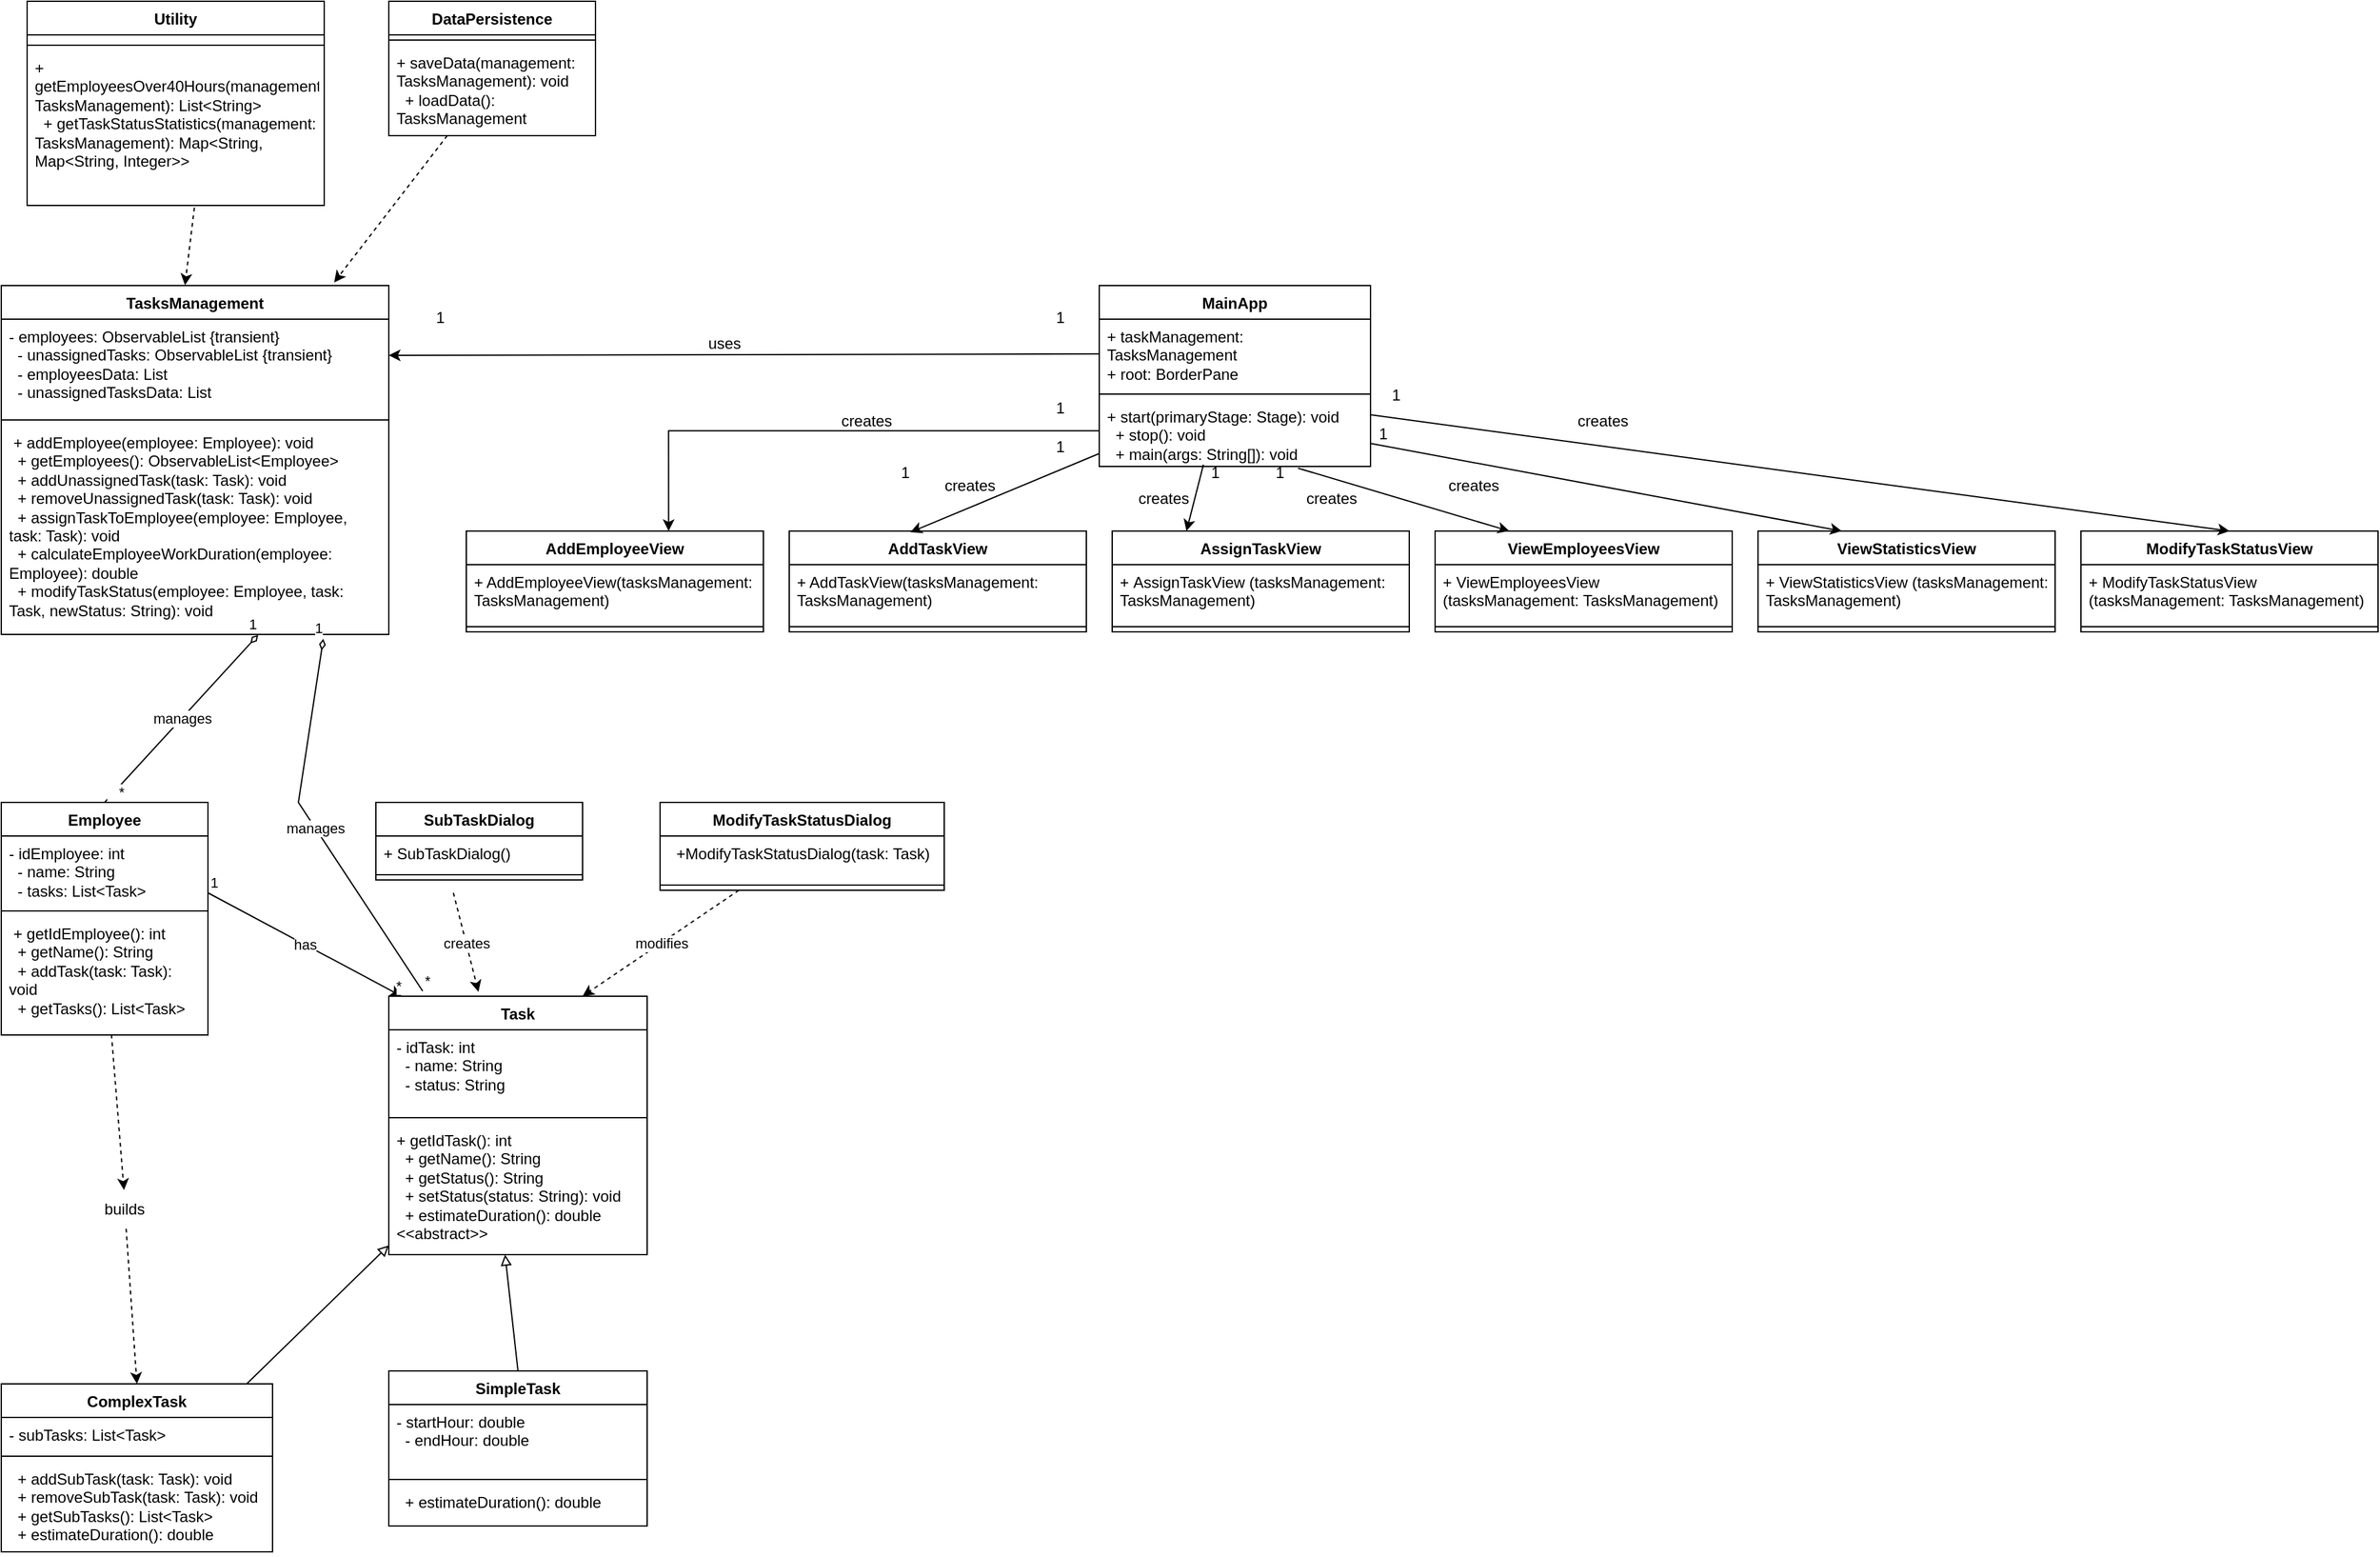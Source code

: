<mxfile version="26.1.1">
  <diagram name="Page-1" id="utcMl-w8gK_bHILp6fAt">
    <mxGraphModel dx="2359" dy="1915" grid="1" gridSize="10" guides="1" tooltips="1" connect="1" arrows="1" fold="1" page="1" pageScale="1" pageWidth="850" pageHeight="1100" math="0" shadow="0">
      <root>
        <mxCell id="0" />
        <mxCell id="1" parent="0" />
        <mxCell id="7rwOD0vgzpQyucM3z7IF-4" value="MainApp" style="swimlane;fontStyle=1;align=center;verticalAlign=top;childLayout=stackLayout;horizontal=1;startSize=26;horizontalStack=0;resizeParent=1;resizeParentMax=0;resizeLast=0;collapsible=1;marginBottom=0;whiteSpace=wrap;html=1;" vertex="1" parent="1">
          <mxGeometry x="510" y="20" width="210" height="140" as="geometry" />
        </mxCell>
        <mxCell id="7rwOD0vgzpQyucM3z7IF-5" value="&lt;div&gt;+ taskManagement: TasksManagement&lt;/div&gt;&lt;div&gt;+ root: BorderPane&lt;/div&gt;" style="text;strokeColor=none;fillColor=none;align=left;verticalAlign=top;spacingLeft=4;spacingRight=4;overflow=hidden;rotatable=0;points=[[0,0.5],[1,0.5]];portConstraint=eastwest;whiteSpace=wrap;html=1;" vertex="1" parent="7rwOD0vgzpQyucM3z7IF-4">
          <mxGeometry y="26" width="210" height="54" as="geometry" />
        </mxCell>
        <mxCell id="7rwOD0vgzpQyucM3z7IF-6" value="" style="line;strokeWidth=1;fillColor=none;align=left;verticalAlign=middle;spacingTop=-1;spacingLeft=3;spacingRight=3;rotatable=0;labelPosition=right;points=[];portConstraint=eastwest;strokeColor=inherit;" vertex="1" parent="7rwOD0vgzpQyucM3z7IF-4">
          <mxGeometry y="80" width="210" height="8" as="geometry" />
        </mxCell>
        <mxCell id="7rwOD0vgzpQyucM3z7IF-7" value="+ start(primaryStage: Stage): void&lt;br&gt;&amp;nbsp; + stop(): void&lt;br&gt;&amp;nbsp; + main(args: String[]): void" style="text;strokeColor=none;fillColor=none;align=left;verticalAlign=top;spacingLeft=4;spacingRight=4;overflow=hidden;rotatable=0;points=[[0,0.5],[1,0.5]];portConstraint=eastwest;whiteSpace=wrap;html=1;" vertex="1" parent="7rwOD0vgzpQyucM3z7IF-4">
          <mxGeometry y="88" width="210" height="52" as="geometry" />
        </mxCell>
        <mxCell id="7rwOD0vgzpQyucM3z7IF-8" value="AddEmployeeView " style="swimlane;fontStyle=1;align=center;verticalAlign=top;childLayout=stackLayout;horizontal=1;startSize=26;horizontalStack=0;resizeParent=1;resizeParentMax=0;resizeLast=0;collapsible=1;marginBottom=0;whiteSpace=wrap;html=1;" vertex="1" parent="1">
          <mxGeometry x="20" y="210" width="230" height="78" as="geometry" />
        </mxCell>
        <mxCell id="7rwOD0vgzpQyucM3z7IF-9" value="+ AddEmployeeView(tasksManagement: TasksManagement)" style="text;strokeColor=none;fillColor=none;align=left;verticalAlign=top;spacingLeft=4;spacingRight=4;overflow=hidden;rotatable=0;points=[[0,0.5],[1,0.5]];portConstraint=eastwest;whiteSpace=wrap;html=1;" vertex="1" parent="7rwOD0vgzpQyucM3z7IF-8">
          <mxGeometry y="26" width="230" height="44" as="geometry" />
        </mxCell>
        <mxCell id="7rwOD0vgzpQyucM3z7IF-10" value="" style="line;strokeWidth=1;fillColor=none;align=left;verticalAlign=middle;spacingTop=-1;spacingLeft=3;spacingRight=3;rotatable=0;labelPosition=right;points=[];portConstraint=eastwest;strokeColor=inherit;" vertex="1" parent="7rwOD0vgzpQyucM3z7IF-8">
          <mxGeometry y="70" width="230" height="8" as="geometry" />
        </mxCell>
        <mxCell id="7rwOD0vgzpQyucM3z7IF-14" value="AddTaskView " style="swimlane;fontStyle=1;align=center;verticalAlign=top;childLayout=stackLayout;horizontal=1;startSize=26;horizontalStack=0;resizeParent=1;resizeParentMax=0;resizeLast=0;collapsible=1;marginBottom=0;whiteSpace=wrap;html=1;" vertex="1" parent="1">
          <mxGeometry x="270" y="210" width="230" height="78" as="geometry" />
        </mxCell>
        <mxCell id="7rwOD0vgzpQyucM3z7IF-15" value="+ AddTaskView(tasksManagement: TasksManagement)" style="text;strokeColor=none;fillColor=none;align=left;verticalAlign=top;spacingLeft=4;spacingRight=4;overflow=hidden;rotatable=0;points=[[0,0.5],[1,0.5]];portConstraint=eastwest;whiteSpace=wrap;html=1;" vertex="1" parent="7rwOD0vgzpQyucM3z7IF-14">
          <mxGeometry y="26" width="230" height="44" as="geometry" />
        </mxCell>
        <mxCell id="7rwOD0vgzpQyucM3z7IF-16" value="" style="line;strokeWidth=1;fillColor=none;align=left;verticalAlign=middle;spacingTop=-1;spacingLeft=3;spacingRight=3;rotatable=0;labelPosition=right;points=[];portConstraint=eastwest;strokeColor=inherit;" vertex="1" parent="7rwOD0vgzpQyucM3z7IF-14">
          <mxGeometry y="70" width="230" height="8" as="geometry" />
        </mxCell>
        <mxCell id="7rwOD0vgzpQyucM3z7IF-17" value="AssignTaskView " style="swimlane;fontStyle=1;align=center;verticalAlign=top;childLayout=stackLayout;horizontal=1;startSize=26;horizontalStack=0;resizeParent=1;resizeParentMax=0;resizeLast=0;collapsible=1;marginBottom=0;whiteSpace=wrap;html=1;" vertex="1" parent="1">
          <mxGeometry x="520" y="210" width="230" height="78" as="geometry" />
        </mxCell>
        <mxCell id="7rwOD0vgzpQyucM3z7IF-18" value="+&amp;nbsp;AssignTaskView (tasksManagement: TasksManagement)" style="text;strokeColor=none;fillColor=none;align=left;verticalAlign=top;spacingLeft=4;spacingRight=4;overflow=hidden;rotatable=0;points=[[0,0.5],[1,0.5]];portConstraint=eastwest;whiteSpace=wrap;html=1;" vertex="1" parent="7rwOD0vgzpQyucM3z7IF-17">
          <mxGeometry y="26" width="230" height="44" as="geometry" />
        </mxCell>
        <mxCell id="7rwOD0vgzpQyucM3z7IF-19" value="" style="line;strokeWidth=1;fillColor=none;align=left;verticalAlign=middle;spacingTop=-1;spacingLeft=3;spacingRight=3;rotatable=0;labelPosition=right;points=[];portConstraint=eastwest;strokeColor=inherit;" vertex="1" parent="7rwOD0vgzpQyucM3z7IF-17">
          <mxGeometry y="70" width="230" height="8" as="geometry" />
        </mxCell>
        <mxCell id="7rwOD0vgzpQyucM3z7IF-21" value="ViewEmployeesView " style="swimlane;fontStyle=1;align=center;verticalAlign=top;childLayout=stackLayout;horizontal=1;startSize=26;horizontalStack=0;resizeParent=1;resizeParentMax=0;resizeLast=0;collapsible=1;marginBottom=0;whiteSpace=wrap;html=1;" vertex="1" parent="1">
          <mxGeometry x="770" y="210" width="230" height="78" as="geometry" />
        </mxCell>
        <mxCell id="7rwOD0vgzpQyucM3z7IF-22" value="+&amp;nbsp;ViewEmployeesView (tasksManagement: TasksManagement)" style="text;strokeColor=none;fillColor=none;align=left;verticalAlign=top;spacingLeft=4;spacingRight=4;overflow=hidden;rotatable=0;points=[[0,0.5],[1,0.5]];portConstraint=eastwest;whiteSpace=wrap;html=1;" vertex="1" parent="7rwOD0vgzpQyucM3z7IF-21">
          <mxGeometry y="26" width="230" height="44" as="geometry" />
        </mxCell>
        <mxCell id="7rwOD0vgzpQyucM3z7IF-23" value="" style="line;strokeWidth=1;fillColor=none;align=left;verticalAlign=middle;spacingTop=-1;spacingLeft=3;spacingRight=3;rotatable=0;labelPosition=right;points=[];portConstraint=eastwest;strokeColor=inherit;" vertex="1" parent="7rwOD0vgzpQyucM3z7IF-21">
          <mxGeometry y="70" width="230" height="8" as="geometry" />
        </mxCell>
        <mxCell id="7rwOD0vgzpQyucM3z7IF-24" value="ViewStatisticsView " style="swimlane;fontStyle=1;align=center;verticalAlign=top;childLayout=stackLayout;horizontal=1;startSize=26;horizontalStack=0;resizeParent=1;resizeParentMax=0;resizeLast=0;collapsible=1;marginBottom=0;whiteSpace=wrap;html=1;" vertex="1" parent="1">
          <mxGeometry x="1020" y="210" width="230" height="78" as="geometry" />
        </mxCell>
        <mxCell id="7rwOD0vgzpQyucM3z7IF-25" value="+&amp;nbsp;ViewStatisticsView (tasksManagement: TasksManagement)" style="text;strokeColor=none;fillColor=none;align=left;verticalAlign=top;spacingLeft=4;spacingRight=4;overflow=hidden;rotatable=0;points=[[0,0.5],[1,0.5]];portConstraint=eastwest;whiteSpace=wrap;html=1;" vertex="1" parent="7rwOD0vgzpQyucM3z7IF-24">
          <mxGeometry y="26" width="230" height="44" as="geometry" />
        </mxCell>
        <mxCell id="7rwOD0vgzpQyucM3z7IF-26" value="" style="line;strokeWidth=1;fillColor=none;align=left;verticalAlign=middle;spacingTop=-1;spacingLeft=3;spacingRight=3;rotatable=0;labelPosition=right;points=[];portConstraint=eastwest;strokeColor=inherit;" vertex="1" parent="7rwOD0vgzpQyucM3z7IF-24">
          <mxGeometry y="70" width="230" height="8" as="geometry" />
        </mxCell>
        <mxCell id="7rwOD0vgzpQyucM3z7IF-27" value="ModifyTaskStatusView " style="swimlane;fontStyle=1;align=center;verticalAlign=top;childLayout=stackLayout;horizontal=1;startSize=26;horizontalStack=0;resizeParent=1;resizeParentMax=0;resizeLast=0;collapsible=1;marginBottom=0;whiteSpace=wrap;html=1;" vertex="1" parent="1">
          <mxGeometry x="1270" y="210" width="230" height="78" as="geometry" />
        </mxCell>
        <mxCell id="7rwOD0vgzpQyucM3z7IF-28" value="+&amp;nbsp;ModifyTaskStatusView (tasksManagement: TasksManagement)" style="text;strokeColor=none;fillColor=none;align=left;verticalAlign=top;spacingLeft=4;spacingRight=4;overflow=hidden;rotatable=0;points=[[0,0.5],[1,0.5]];portConstraint=eastwest;whiteSpace=wrap;html=1;" vertex="1" parent="7rwOD0vgzpQyucM3z7IF-27">
          <mxGeometry y="26" width="230" height="44" as="geometry" />
        </mxCell>
        <mxCell id="7rwOD0vgzpQyucM3z7IF-29" value="" style="line;strokeWidth=1;fillColor=none;align=left;verticalAlign=middle;spacingTop=-1;spacingLeft=3;spacingRight=3;rotatable=0;labelPosition=right;points=[];portConstraint=eastwest;strokeColor=inherit;" vertex="1" parent="7rwOD0vgzpQyucM3z7IF-27">
          <mxGeometry y="70" width="230" height="8" as="geometry" />
        </mxCell>
        <mxCell id="7rwOD0vgzpQyucM3z7IF-34" style="edgeStyle=orthogonalEdgeStyle;rounded=0;orthogonalLoop=1;jettySize=auto;html=1;exitX=0;exitY=0.5;exitDx=0;exitDy=0;entryX=0.681;entryY=0.021;entryDx=0;entryDy=0;entryPerimeter=0;" edge="1" parent="1">
          <mxGeometry relative="1" as="geometry">
            <mxPoint x="510" y="132.36" as="sourcePoint" />
            <mxPoint x="176.63" y="209.998" as="targetPoint" />
            <Array as="points">
              <mxPoint x="177" y="132" />
            </Array>
          </mxGeometry>
        </mxCell>
        <mxCell id="7rwOD0vgzpQyucM3z7IF-35" value="" style="endArrow=classic;html=1;rounded=0;entryX=0.408;entryY=0.011;entryDx=0;entryDy=0;entryPerimeter=0;exitX=0;exitY=0.808;exitDx=0;exitDy=0;exitPerimeter=0;" edge="1" parent="1" source="7rwOD0vgzpQyucM3z7IF-7" target="7rwOD0vgzpQyucM3z7IF-14">
          <mxGeometry width="50" height="50" relative="1" as="geometry">
            <mxPoint x="360" y="180" as="sourcePoint" />
            <mxPoint x="410" y="130" as="targetPoint" />
          </mxGeometry>
        </mxCell>
        <mxCell id="7rwOD0vgzpQyucM3z7IF-39" value="" style="endArrow=classic;html=1;rounded=0;entryX=0.25;entryY=0;entryDx=0;entryDy=0;exitX=0.384;exitY=0.974;exitDx=0;exitDy=0;exitPerimeter=0;" edge="1" parent="1" source="7rwOD0vgzpQyucM3z7IF-7" target="7rwOD0vgzpQyucM3z7IF-17">
          <mxGeometry width="50" height="50" relative="1" as="geometry">
            <mxPoint x="520" y="160" as="sourcePoint" />
            <mxPoint x="374" y="221" as="targetPoint" />
          </mxGeometry>
        </mxCell>
        <mxCell id="7rwOD0vgzpQyucM3z7IF-40" value="" style="endArrow=classic;html=1;rounded=0;entryX=0.25;entryY=0;entryDx=0;entryDy=0;exitX=0.733;exitY=1.026;exitDx=0;exitDy=0;exitPerimeter=0;" edge="1" parent="1" source="7rwOD0vgzpQyucM3z7IF-7" target="7rwOD0vgzpQyucM3z7IF-21">
          <mxGeometry width="50" height="50" relative="1" as="geometry">
            <mxPoint x="530" y="170" as="sourcePoint" />
            <mxPoint x="384" y="231" as="targetPoint" />
          </mxGeometry>
        </mxCell>
        <mxCell id="7rwOD0vgzpQyucM3z7IF-41" value="" style="endArrow=classic;html=1;rounded=0;entryX=0.282;entryY=0;entryDx=0;entryDy=0;entryPerimeter=0;exitX=1.002;exitY=0.658;exitDx=0;exitDy=0;exitPerimeter=0;" edge="1" parent="1" source="7rwOD0vgzpQyucM3z7IF-7" target="7rwOD0vgzpQyucM3z7IF-24">
          <mxGeometry width="50" height="50" relative="1" as="geometry">
            <mxPoint x="540" y="180" as="sourcePoint" />
            <mxPoint x="394" y="241" as="targetPoint" />
          </mxGeometry>
        </mxCell>
        <mxCell id="7rwOD0vgzpQyucM3z7IF-42" value="" style="endArrow=classic;html=1;rounded=0;entryX=0.5;entryY=0;entryDx=0;entryDy=0;exitX=1.002;exitY=0.658;exitDx=0;exitDy=0;exitPerimeter=0;" edge="1" parent="1" target="7rwOD0vgzpQyucM3z7IF-27">
          <mxGeometry width="50" height="50" relative="1" as="geometry">
            <mxPoint x="720" y="120" as="sourcePoint" />
            <mxPoint x="1085" y="188" as="targetPoint" />
          </mxGeometry>
        </mxCell>
        <mxCell id="7rwOD0vgzpQyucM3z7IF-43" value="creates" style="text;html=1;align=center;verticalAlign=middle;whiteSpace=wrap;rounded=0;" vertex="1" parent="1">
          <mxGeometry x="300" y="110" width="60" height="30" as="geometry" />
        </mxCell>
        <mxCell id="7rwOD0vgzpQyucM3z7IF-44" value="creates" style="text;html=1;align=center;verticalAlign=middle;whiteSpace=wrap;rounded=0;" vertex="1" parent="1">
          <mxGeometry x="380" y="160" width="60" height="30" as="geometry" />
        </mxCell>
        <mxCell id="7rwOD0vgzpQyucM3z7IF-45" value="creates" style="text;html=1;align=center;verticalAlign=middle;whiteSpace=wrap;rounded=0;" vertex="1" parent="1">
          <mxGeometry x="530" y="170" width="60" height="30" as="geometry" />
        </mxCell>
        <mxCell id="7rwOD0vgzpQyucM3z7IF-46" value="creates" style="text;html=1;align=center;verticalAlign=middle;whiteSpace=wrap;rounded=0;" vertex="1" parent="1">
          <mxGeometry x="660" y="170" width="60" height="30" as="geometry" />
        </mxCell>
        <mxCell id="7rwOD0vgzpQyucM3z7IF-47" value="creates" style="text;html=1;align=center;verticalAlign=middle;whiteSpace=wrap;rounded=0;" vertex="1" parent="1">
          <mxGeometry x="770" y="160" width="60" height="30" as="geometry" />
        </mxCell>
        <mxCell id="7rwOD0vgzpQyucM3z7IF-48" value="creates" style="text;html=1;align=center;verticalAlign=middle;whiteSpace=wrap;rounded=0;" vertex="1" parent="1">
          <mxGeometry x="870" y="110" width="60" height="30" as="geometry" />
        </mxCell>
        <mxCell id="7rwOD0vgzpQyucM3z7IF-51" value="1" style="text;html=1;align=center;verticalAlign=middle;whiteSpace=wrap;rounded=0;" vertex="1" parent="1">
          <mxGeometry x="450" y="100" width="60" height="30" as="geometry" />
        </mxCell>
        <mxCell id="7rwOD0vgzpQyucM3z7IF-53" value="1" style="text;html=1;align=center;verticalAlign=middle;whiteSpace=wrap;rounded=0;" vertex="1" parent="1">
          <mxGeometry x="450" y="130" width="60" height="30" as="geometry" />
        </mxCell>
        <mxCell id="7rwOD0vgzpQyucM3z7IF-54" value="1" style="text;html=1;align=center;verticalAlign=middle;whiteSpace=wrap;rounded=0;" vertex="1" parent="1">
          <mxGeometry x="570" y="150" width="60" height="30" as="geometry" />
        </mxCell>
        <mxCell id="7rwOD0vgzpQyucM3z7IF-55" value="1" style="text;html=1;align=center;verticalAlign=middle;whiteSpace=wrap;rounded=0;" vertex="1" parent="1">
          <mxGeometry x="620" y="150" width="60" height="30" as="geometry" />
        </mxCell>
        <mxCell id="7rwOD0vgzpQyucM3z7IF-56" value="1" style="text;html=1;align=center;verticalAlign=middle;whiteSpace=wrap;rounded=0;" vertex="1" parent="1">
          <mxGeometry x="700" y="120" width="60" height="30" as="geometry" />
        </mxCell>
        <mxCell id="7rwOD0vgzpQyucM3z7IF-57" value="1" style="text;html=1;align=center;verticalAlign=middle;whiteSpace=wrap;rounded=0;" vertex="1" parent="1">
          <mxGeometry x="710" y="90" width="60" height="30" as="geometry" />
        </mxCell>
        <mxCell id="7rwOD0vgzpQyucM3z7IF-59" value="TasksManagement " style="swimlane;fontStyle=1;align=center;verticalAlign=top;childLayout=stackLayout;horizontal=1;startSize=26;horizontalStack=0;resizeParent=1;resizeParentMax=0;resizeLast=0;collapsible=1;marginBottom=0;whiteSpace=wrap;html=1;" vertex="1" parent="1">
          <mxGeometry x="-340" y="20" width="300" height="270" as="geometry" />
        </mxCell>
        <mxCell id="7rwOD0vgzpQyucM3z7IF-60" value="- employees: ObservableList&lt;Employee&gt; {transient}&#xa;  - unassignedTasks: ObservableList&lt;Task&gt; {transient}&#xa;  - employeesData: List&lt;Employee&gt;&#xa;  - unassignedTasksData: List&lt;Task&gt;" style="text;strokeColor=none;fillColor=none;align=left;verticalAlign=top;spacingLeft=4;spacingRight=4;overflow=hidden;rotatable=0;points=[[0,0.5],[1,0.5]];portConstraint=eastwest;whiteSpace=wrap;html=1;" vertex="1" parent="7rwOD0vgzpQyucM3z7IF-59">
          <mxGeometry y="26" width="300" height="74" as="geometry" />
        </mxCell>
        <mxCell id="7rwOD0vgzpQyucM3z7IF-61" value="" style="line;strokeWidth=1;fillColor=none;align=left;verticalAlign=middle;spacingTop=-1;spacingLeft=3;spacingRight=3;rotatable=0;labelPosition=right;points=[];portConstraint=eastwest;strokeColor=inherit;" vertex="1" parent="7rwOD0vgzpQyucM3z7IF-59">
          <mxGeometry y="100" width="300" height="8" as="geometry" />
        </mxCell>
        <mxCell id="7rwOD0vgzpQyucM3z7IF-62" value="&amp;nbsp;+ addEmployee(employee: Employee): void&lt;br&gt;&amp;nbsp; + getEmployees(): ObservableList&amp;lt;Employee&amp;gt;&lt;br&gt;&amp;nbsp; + addUnassignedTask(task: Task): void&lt;br&gt;&amp;nbsp; + removeUnassignedTask(task: Task): void&lt;br&gt;&amp;nbsp; + assignTaskToEmployee(employee: Employee, task: Task): void&lt;br&gt;&amp;nbsp; + calculateEmployeeWorkDuration(employee: Employee): double&lt;br&gt;&amp;nbsp; + modifyTaskStatus(employee: Employee, task: Task, newStatus: String): void" style="text;strokeColor=none;fillColor=none;align=left;verticalAlign=top;spacingLeft=4;spacingRight=4;overflow=hidden;rotatable=0;points=[[0,0.5],[1,0.5]];portConstraint=eastwest;whiteSpace=wrap;html=1;" vertex="1" parent="7rwOD0vgzpQyucM3z7IF-59">
          <mxGeometry y="108" width="300" height="162" as="geometry" />
        </mxCell>
        <mxCell id="7rwOD0vgzpQyucM3z7IF-68" value="" style="endArrow=classic;html=1;rounded=0;entryX=0.996;entryY=0.243;entryDx=0;entryDy=0;entryPerimeter=0;exitX=-0.003;exitY=0.313;exitDx=0;exitDy=0;exitPerimeter=0;" edge="1" parent="1">
          <mxGeometry width="50" height="50" relative="1" as="geometry">
            <mxPoint x="510.57" y="72.902" as="sourcePoint" />
            <mxPoint x="-40.0" y="73.982" as="targetPoint" />
          </mxGeometry>
        </mxCell>
        <mxCell id="7rwOD0vgzpQyucM3z7IF-69" value="1" style="text;html=1;align=center;verticalAlign=middle;whiteSpace=wrap;rounded=0;" vertex="1" parent="1">
          <mxGeometry x="330" y="150" width="60" height="30" as="geometry" />
        </mxCell>
        <mxCell id="7rwOD0vgzpQyucM3z7IF-70" value="1" style="text;html=1;align=center;verticalAlign=middle;whiteSpace=wrap;rounded=0;" vertex="1" parent="1">
          <mxGeometry x="-30" y="30" width="60" height="30" as="geometry" />
        </mxCell>
        <mxCell id="7rwOD0vgzpQyucM3z7IF-71" value="1" style="text;html=1;align=center;verticalAlign=middle;whiteSpace=wrap;rounded=0;" vertex="1" parent="1">
          <mxGeometry x="450" y="30" width="60" height="30" as="geometry" />
        </mxCell>
        <mxCell id="7rwOD0vgzpQyucM3z7IF-72" value="uses" style="text;html=1;align=center;verticalAlign=middle;whiteSpace=wrap;rounded=0;" vertex="1" parent="1">
          <mxGeometry x="190" y="50" width="60" height="30" as="geometry" />
        </mxCell>
        <mxCell id="7rwOD0vgzpQyucM3z7IF-73" value="DataPersistence " style="swimlane;fontStyle=1;align=center;verticalAlign=top;childLayout=stackLayout;horizontal=1;startSize=26;horizontalStack=0;resizeParent=1;resizeParentMax=0;resizeLast=0;collapsible=1;marginBottom=0;whiteSpace=wrap;html=1;" vertex="1" parent="1">
          <mxGeometry x="-40" y="-200" width="160" height="104" as="geometry" />
        </mxCell>
        <mxCell id="7rwOD0vgzpQyucM3z7IF-75" value="" style="line;strokeWidth=1;fillColor=none;align=left;verticalAlign=middle;spacingTop=-1;spacingLeft=3;spacingRight=3;rotatable=0;labelPosition=right;points=[];portConstraint=eastwest;strokeColor=inherit;" vertex="1" parent="7rwOD0vgzpQyucM3z7IF-73">
          <mxGeometry y="26" width="160" height="8" as="geometry" />
        </mxCell>
        <mxCell id="7rwOD0vgzpQyucM3z7IF-76" value="+ saveData(management: TasksManagement): void&lt;br&gt;&amp;nbsp; + loadData(): TasksManagement" style="text;strokeColor=none;fillColor=none;align=left;verticalAlign=top;spacingLeft=4;spacingRight=4;overflow=hidden;rotatable=0;points=[[0,0.5],[1,0.5]];portConstraint=eastwest;whiteSpace=wrap;html=1;" vertex="1" parent="7rwOD0vgzpQyucM3z7IF-73">
          <mxGeometry y="34" width="160" height="70" as="geometry" />
        </mxCell>
        <mxCell id="7rwOD0vgzpQyucM3z7IF-80" value="" style="endArrow=classic;html=1;rounded=0;entryX=0.859;entryY=-0.009;entryDx=0;entryDy=0;entryPerimeter=0;exitX=0.283;exitY=0.999;exitDx=0;exitDy=0;exitPerimeter=0;dashed=1;" edge="1" parent="1" source="7rwOD0vgzpQyucM3z7IF-76" target="7rwOD0vgzpQyucM3z7IF-59">
          <mxGeometry width="50" height="50" relative="1" as="geometry">
            <mxPoint x="330" y="10" as="sourcePoint" />
            <mxPoint x="380" y="-40" as="targetPoint" />
          </mxGeometry>
        </mxCell>
        <mxCell id="7rwOD0vgzpQyucM3z7IF-81" value="Utility " style="swimlane;fontStyle=1;align=center;verticalAlign=top;childLayout=stackLayout;horizontal=1;startSize=26;horizontalStack=0;resizeParent=1;resizeParentMax=0;resizeLast=0;collapsible=1;marginBottom=0;whiteSpace=wrap;html=1;" vertex="1" parent="1">
          <mxGeometry x="-320" y="-200" width="230" height="158" as="geometry" />
        </mxCell>
        <mxCell id="7rwOD0vgzpQyucM3z7IF-82" value="+ field: type" style="text;strokeColor=none;fillColor=none;align=left;verticalAlign=top;spacingLeft=4;spacingRight=4;overflow=hidden;rotatable=0;points=[[0,0.5],[1,0.5]];portConstraint=eastwest;whiteSpace=wrap;html=1;" vertex="1" parent="7rwOD0vgzpQyucM3z7IF-81">
          <mxGeometry y="26" width="230" height="4" as="geometry" />
        </mxCell>
        <mxCell id="7rwOD0vgzpQyucM3z7IF-83" value="" style="line;strokeWidth=1;fillColor=none;align=left;verticalAlign=middle;spacingTop=-1;spacingLeft=3;spacingRight=3;rotatable=0;labelPosition=right;points=[];portConstraint=eastwest;strokeColor=inherit;" vertex="1" parent="7rwOD0vgzpQyucM3z7IF-81">
          <mxGeometry y="30" width="230" height="8" as="geometry" />
        </mxCell>
        <mxCell id="7rwOD0vgzpQyucM3z7IF-84" value="+ getEmployeesOver40Hours(management: TasksManagement): List&amp;lt;String&amp;gt;&lt;br&gt;&amp;nbsp; + getTaskStatusStatistics(management: TasksManagement): Map&amp;lt;String, Map&amp;lt;String, Integer&amp;gt;&amp;gt;" style="text;strokeColor=none;fillColor=none;align=left;verticalAlign=top;spacingLeft=4;spacingRight=4;overflow=hidden;rotatable=0;points=[[0,0.5],[1,0.5]];portConstraint=eastwest;whiteSpace=wrap;html=1;" vertex="1" parent="7rwOD0vgzpQyucM3z7IF-81">
          <mxGeometry y="38" width="230" height="120" as="geometry" />
        </mxCell>
        <mxCell id="7rwOD0vgzpQyucM3z7IF-85" value="" style="endArrow=classic;html=1;rounded=0;entryX=0.474;entryY=-0.001;entryDx=0;entryDy=0;entryPerimeter=0;exitX=0.563;exitY=1.014;exitDx=0;exitDy=0;exitPerimeter=0;dashed=1;" edge="1" parent="1" source="7rwOD0vgzpQyucM3z7IF-84" target="7rwOD0vgzpQyucM3z7IF-59">
          <mxGeometry width="50" height="50" relative="1" as="geometry">
            <mxPoint x="15" y="-86" as="sourcePoint" />
            <mxPoint x="-72" y="28" as="targetPoint" />
          </mxGeometry>
        </mxCell>
        <mxCell id="7rwOD0vgzpQyucM3z7IF-86" value="Employee" style="swimlane;fontStyle=1;align=center;verticalAlign=top;childLayout=stackLayout;horizontal=1;startSize=26;horizontalStack=0;resizeParent=1;resizeParentMax=0;resizeLast=0;collapsible=1;marginBottom=0;whiteSpace=wrap;html=1;" vertex="1" parent="1">
          <mxGeometry x="-340" y="420" width="160" height="180" as="geometry" />
        </mxCell>
        <mxCell id="7rwOD0vgzpQyucM3z7IF-87" value="- idEmployee: int&lt;br&gt;&amp;nbsp; - name: String&lt;br&gt;&amp;nbsp; - tasks: List&amp;lt;Task&amp;gt;" style="text;strokeColor=none;fillColor=none;align=left;verticalAlign=top;spacingLeft=4;spacingRight=4;overflow=hidden;rotatable=0;points=[[0,0.5],[1,0.5]];portConstraint=eastwest;whiteSpace=wrap;html=1;" vertex="1" parent="7rwOD0vgzpQyucM3z7IF-86">
          <mxGeometry y="26" width="160" height="54" as="geometry" />
        </mxCell>
        <mxCell id="7rwOD0vgzpQyucM3z7IF-88" value="" style="line;strokeWidth=1;fillColor=none;align=left;verticalAlign=middle;spacingTop=-1;spacingLeft=3;spacingRight=3;rotatable=0;labelPosition=right;points=[];portConstraint=eastwest;strokeColor=inherit;" vertex="1" parent="7rwOD0vgzpQyucM3z7IF-86">
          <mxGeometry y="80" width="160" height="8" as="geometry" />
        </mxCell>
        <mxCell id="7rwOD0vgzpQyucM3z7IF-89" value="&amp;nbsp;+ getIdEmployee(): int&lt;br&gt;&amp;nbsp; + getName(): String&lt;br&gt;&amp;nbsp; + addTask(task: Task): void&lt;br&gt;&amp;nbsp; + getTasks(): List&amp;lt;Task&amp;gt;" style="text;strokeColor=none;fillColor=none;align=left;verticalAlign=top;spacingLeft=4;spacingRight=4;overflow=hidden;rotatable=0;points=[[0,0.5],[1,0.5]];portConstraint=eastwest;whiteSpace=wrap;html=1;" vertex="1" parent="7rwOD0vgzpQyucM3z7IF-86">
          <mxGeometry y="88" width="160" height="92" as="geometry" />
        </mxCell>
        <mxCell id="7rwOD0vgzpQyucM3z7IF-91" value="" style="endArrow=diamondThin;html=1;rounded=0;endFill=0;exitX=0.5;exitY=0;exitDx=0;exitDy=0;entryX=0.663;entryY=1.002;entryDx=0;entryDy=0;entryPerimeter=0;" edge="1" parent="1" source="7rwOD0vgzpQyucM3z7IF-86" target="7rwOD0vgzpQyucM3z7IF-62">
          <mxGeometry relative="1" as="geometry">
            <mxPoint x="-300" y="380" as="sourcePoint" />
            <mxPoint x="-200" y="300" as="targetPoint" />
          </mxGeometry>
        </mxCell>
        <mxCell id="7rwOD0vgzpQyucM3z7IF-92" value="&lt;div&gt;manages&lt;/div&gt;" style="edgeLabel;resizable=0;html=1;;align=center;verticalAlign=middle;" connectable="0" vertex="1" parent="7rwOD0vgzpQyucM3z7IF-91">
          <mxGeometry relative="1" as="geometry" />
        </mxCell>
        <mxCell id="7rwOD0vgzpQyucM3z7IF-93" value="&amp;nbsp;&amp;nbsp; *" style="edgeLabel;resizable=0;html=1;;align=left;verticalAlign=bottom;" connectable="0" vertex="1" parent="7rwOD0vgzpQyucM3z7IF-91">
          <mxGeometry x="-1" relative="1" as="geometry" />
        </mxCell>
        <mxCell id="7rwOD0vgzpQyucM3z7IF-94" value="1" style="edgeLabel;resizable=0;html=1;;align=right;verticalAlign=bottom;" connectable="0" vertex="1" parent="7rwOD0vgzpQyucM3z7IF-91">
          <mxGeometry x="1" relative="1" as="geometry" />
        </mxCell>
        <mxCell id="7rwOD0vgzpQyucM3z7IF-96" value="SubTaskDialog" style="swimlane;fontStyle=1;align=center;verticalAlign=top;childLayout=stackLayout;horizontal=1;startSize=26;horizontalStack=0;resizeParent=1;resizeParentMax=0;resizeLast=0;collapsible=1;marginBottom=0;whiteSpace=wrap;html=1;" vertex="1" parent="1">
          <mxGeometry x="-50" y="420" width="160" height="60" as="geometry" />
        </mxCell>
        <mxCell id="7rwOD0vgzpQyucM3z7IF-97" value="+ SubTaskDialog()" style="text;strokeColor=none;fillColor=none;align=left;verticalAlign=top;spacingLeft=4;spacingRight=4;overflow=hidden;rotatable=0;points=[[0,0.5],[1,0.5]];portConstraint=eastwest;whiteSpace=wrap;html=1;" vertex="1" parent="7rwOD0vgzpQyucM3z7IF-96">
          <mxGeometry y="26" width="160" height="26" as="geometry" />
        </mxCell>
        <mxCell id="7rwOD0vgzpQyucM3z7IF-98" value="" style="line;strokeWidth=1;fillColor=none;align=left;verticalAlign=middle;spacingTop=-1;spacingLeft=3;spacingRight=3;rotatable=0;labelPosition=right;points=[];portConstraint=eastwest;strokeColor=inherit;" vertex="1" parent="7rwOD0vgzpQyucM3z7IF-96">
          <mxGeometry y="52" width="160" height="8" as="geometry" />
        </mxCell>
        <mxCell id="7rwOD0vgzpQyucM3z7IF-100" value="ModifyTaskStatusDialog " style="swimlane;fontStyle=1;align=center;verticalAlign=top;childLayout=stackLayout;horizontal=1;startSize=26;horizontalStack=0;resizeParent=1;resizeParentMax=0;resizeLast=0;collapsible=1;marginBottom=0;whiteSpace=wrap;html=1;" vertex="1" parent="1">
          <mxGeometry x="170" y="420" width="220" height="68" as="geometry" />
        </mxCell>
        <mxCell id="7rwOD0vgzpQyucM3z7IF-101" value="&amp;nbsp; +ModifyTaskStatusDialog(task: Task)" style="text;strokeColor=none;fillColor=none;align=left;verticalAlign=top;spacingLeft=4;spacingRight=4;overflow=hidden;rotatable=0;points=[[0,0.5],[1,0.5]];portConstraint=eastwest;whiteSpace=wrap;html=1;" vertex="1" parent="7rwOD0vgzpQyucM3z7IF-100">
          <mxGeometry y="26" width="220" height="34" as="geometry" />
        </mxCell>
        <mxCell id="7rwOD0vgzpQyucM3z7IF-102" value="" style="line;strokeWidth=1;fillColor=none;align=left;verticalAlign=middle;spacingTop=-1;spacingLeft=3;spacingRight=3;rotatable=0;labelPosition=right;points=[];portConstraint=eastwest;strokeColor=inherit;" vertex="1" parent="7rwOD0vgzpQyucM3z7IF-100">
          <mxGeometry y="60" width="220" height="8" as="geometry" />
        </mxCell>
        <mxCell id="7rwOD0vgzpQyucM3z7IF-104" value="Task" style="swimlane;fontStyle=1;align=center;verticalAlign=top;childLayout=stackLayout;horizontal=1;startSize=26;horizontalStack=0;resizeParent=1;resizeParentMax=0;resizeLast=0;collapsible=1;marginBottom=0;whiteSpace=wrap;html=1;" vertex="1" parent="1">
          <mxGeometry x="-40" y="570" width="200" height="200" as="geometry" />
        </mxCell>
        <mxCell id="7rwOD0vgzpQyucM3z7IF-105" value="- idTask: int&lt;br&gt;&amp;nbsp; - name: String&lt;br&gt;&amp;nbsp; - status: String" style="text;strokeColor=none;fillColor=none;align=left;verticalAlign=top;spacingLeft=4;spacingRight=4;overflow=hidden;rotatable=0;points=[[0,0.5],[1,0.5]];portConstraint=eastwest;whiteSpace=wrap;html=1;" vertex="1" parent="7rwOD0vgzpQyucM3z7IF-104">
          <mxGeometry y="26" width="200" height="64" as="geometry" />
        </mxCell>
        <mxCell id="7rwOD0vgzpQyucM3z7IF-106" value="" style="line;strokeWidth=1;fillColor=none;align=left;verticalAlign=middle;spacingTop=-1;spacingLeft=3;spacingRight=3;rotatable=0;labelPosition=right;points=[];portConstraint=eastwest;strokeColor=inherit;" vertex="1" parent="7rwOD0vgzpQyucM3z7IF-104">
          <mxGeometry y="90" width="200" height="8" as="geometry" />
        </mxCell>
        <mxCell id="7rwOD0vgzpQyucM3z7IF-107" value="+ getIdTask(): int&lt;br&gt;&amp;nbsp; + getName(): String&lt;br&gt;&amp;nbsp; + getStatus(): String&lt;br&gt;&amp;nbsp; + setStatus(status: String): void&lt;br&gt;&amp;nbsp; + estimateDuration(): double &amp;lt;&amp;lt;abstract&amp;gt;&amp;gt;" style="text;strokeColor=none;fillColor=none;align=left;verticalAlign=top;spacingLeft=4;spacingRight=4;overflow=hidden;rotatable=0;points=[[0,0.5],[1,0.5]];portConstraint=eastwest;whiteSpace=wrap;html=1;" vertex="1" parent="7rwOD0vgzpQyucM3z7IF-104">
          <mxGeometry y="98" width="200" height="102" as="geometry" />
        </mxCell>
        <mxCell id="7rwOD0vgzpQyucM3z7IF-108" value="" style="endArrow=classic;html=1;rounded=0;entryX=0.347;entryY=-0.017;entryDx=0;entryDy=0;entryPerimeter=0;dashed=1;" edge="1" parent="1" target="7rwOD0vgzpQyucM3z7IF-104">
          <mxGeometry relative="1" as="geometry">
            <mxPoint x="10" y="490" as="sourcePoint" />
            <mxPoint x="-50" y="490" as="targetPoint" />
          </mxGeometry>
        </mxCell>
        <mxCell id="7rwOD0vgzpQyucM3z7IF-109" value="creates" style="edgeLabel;resizable=0;html=1;;align=center;verticalAlign=middle;" connectable="0" vertex="1" parent="7rwOD0vgzpQyucM3z7IF-108">
          <mxGeometry relative="1" as="geometry" />
        </mxCell>
        <mxCell id="7rwOD0vgzpQyucM3z7IF-110" value="" style="endArrow=classic;html=1;rounded=0;entryX=0.75;entryY=0;entryDx=0;entryDy=0;dashed=1;" edge="1" parent="1" target="7rwOD0vgzpQyucM3z7IF-104">
          <mxGeometry relative="1" as="geometry">
            <mxPoint x="231" y="488" as="sourcePoint" />
            <mxPoint x="250" y="564" as="targetPoint" />
          </mxGeometry>
        </mxCell>
        <mxCell id="7rwOD0vgzpQyucM3z7IF-111" value="modifies" style="edgeLabel;resizable=0;html=1;;align=center;verticalAlign=middle;" connectable="0" vertex="1" parent="7rwOD0vgzpQyucM3z7IF-110">
          <mxGeometry relative="1" as="geometry" />
        </mxCell>
        <mxCell id="7rwOD0vgzpQyucM3z7IF-115" value="has" style="endArrow=classic;html=1;rounded=0;entryX=0.05;entryY=0;entryDx=0;entryDy=0;entryPerimeter=0;" edge="1" parent="1" target="7rwOD0vgzpQyucM3z7IF-104">
          <mxGeometry relative="1" as="geometry">
            <mxPoint x="-180" y="490" as="sourcePoint" />
            <mxPoint x="-20" y="490" as="targetPoint" />
            <Array as="points" />
          </mxGeometry>
        </mxCell>
        <mxCell id="7rwOD0vgzpQyucM3z7IF-116" value="has" style="edgeLabel;resizable=0;html=1;;align=center;verticalAlign=middle;" connectable="0" vertex="1" parent="7rwOD0vgzpQyucM3z7IF-115">
          <mxGeometry relative="1" as="geometry" />
        </mxCell>
        <mxCell id="7rwOD0vgzpQyucM3z7IF-117" value="1" style="edgeLabel;resizable=0;html=1;;align=left;verticalAlign=bottom;" connectable="0" vertex="1" parent="7rwOD0vgzpQyucM3z7IF-115">
          <mxGeometry x="-1" relative="1" as="geometry" />
        </mxCell>
        <mxCell id="7rwOD0vgzpQyucM3z7IF-118" value="*" style="edgeLabel;resizable=0;html=1;;align=right;verticalAlign=bottom;" connectable="0" vertex="1" parent="7rwOD0vgzpQyucM3z7IF-115">
          <mxGeometry x="1" relative="1" as="geometry" />
        </mxCell>
        <mxCell id="7rwOD0vgzpQyucM3z7IF-119" value="ComplexTask " style="swimlane;fontStyle=1;align=center;verticalAlign=top;childLayout=stackLayout;horizontal=1;startSize=26;horizontalStack=0;resizeParent=1;resizeParentMax=0;resizeLast=0;collapsible=1;marginBottom=0;whiteSpace=wrap;html=1;" vertex="1" parent="1">
          <mxGeometry x="-340" y="870" width="210" height="130" as="geometry" />
        </mxCell>
        <mxCell id="7rwOD0vgzpQyucM3z7IF-120" value="- subTasks: List&amp;lt;Task&amp;gt;" style="text;strokeColor=none;fillColor=none;align=left;verticalAlign=top;spacingLeft=4;spacingRight=4;overflow=hidden;rotatable=0;points=[[0,0.5],[1,0.5]];portConstraint=eastwest;whiteSpace=wrap;html=1;" vertex="1" parent="7rwOD0vgzpQyucM3z7IF-119">
          <mxGeometry y="26" width="210" height="26" as="geometry" />
        </mxCell>
        <mxCell id="7rwOD0vgzpQyucM3z7IF-121" value="" style="line;strokeWidth=1;fillColor=none;align=left;verticalAlign=middle;spacingTop=-1;spacingLeft=3;spacingRight=3;rotatable=0;labelPosition=right;points=[];portConstraint=eastwest;strokeColor=inherit;" vertex="1" parent="7rwOD0vgzpQyucM3z7IF-119">
          <mxGeometry y="52" width="210" height="8" as="geometry" />
        </mxCell>
        <mxCell id="7rwOD0vgzpQyucM3z7IF-122" value="&amp;nbsp; + addSubTask(task: Task): void&lt;br&gt;&amp;nbsp; + removeSubTask(task: Task): void&lt;br&gt;&amp;nbsp; + getSubTasks(): List&amp;lt;Task&amp;gt;&lt;br&gt;&amp;nbsp; + estimateDuration(): double" style="text;strokeColor=none;fillColor=none;align=left;verticalAlign=top;spacingLeft=4;spacingRight=4;overflow=hidden;rotatable=0;points=[[0,0.5],[1,0.5]];portConstraint=eastwest;whiteSpace=wrap;html=1;" vertex="1" parent="7rwOD0vgzpQyucM3z7IF-119">
          <mxGeometry y="60" width="210" height="70" as="geometry" />
        </mxCell>
        <mxCell id="7rwOD0vgzpQyucM3z7IF-127" value="SimpleTask" style="swimlane;fontStyle=1;align=center;verticalAlign=top;childLayout=stackLayout;horizontal=1;startSize=26;horizontalStack=0;resizeParent=1;resizeParentMax=0;resizeLast=0;collapsible=1;marginBottom=0;whiteSpace=wrap;html=1;" vertex="1" parent="1">
          <mxGeometry x="-40" y="860" width="200" height="120" as="geometry" />
        </mxCell>
        <mxCell id="7rwOD0vgzpQyucM3z7IF-128" value="- startHour: double&lt;br&gt;&amp;nbsp; - endHour: double" style="text;strokeColor=none;fillColor=none;align=left;verticalAlign=top;spacingLeft=4;spacingRight=4;overflow=hidden;rotatable=0;points=[[0,0.5],[1,0.5]];portConstraint=eastwest;whiteSpace=wrap;html=1;" vertex="1" parent="7rwOD0vgzpQyucM3z7IF-127">
          <mxGeometry y="26" width="200" height="54" as="geometry" />
        </mxCell>
        <mxCell id="7rwOD0vgzpQyucM3z7IF-129" value="" style="line;strokeWidth=1;fillColor=none;align=left;verticalAlign=middle;spacingTop=-1;spacingLeft=3;spacingRight=3;rotatable=0;labelPosition=right;points=[];portConstraint=eastwest;strokeColor=inherit;" vertex="1" parent="7rwOD0vgzpQyucM3z7IF-127">
          <mxGeometry y="80" width="200" height="8" as="geometry" />
        </mxCell>
        <mxCell id="7rwOD0vgzpQyucM3z7IF-130" value="&amp;nbsp; + estimateDuration(): double" style="text;strokeColor=none;fillColor=none;align=left;verticalAlign=top;spacingLeft=4;spacingRight=4;overflow=hidden;rotatable=0;points=[[0,0.5],[1,0.5]];portConstraint=eastwest;whiteSpace=wrap;html=1;" vertex="1" parent="7rwOD0vgzpQyucM3z7IF-127">
          <mxGeometry y="88" width="200" height="32" as="geometry" />
        </mxCell>
        <mxCell id="7rwOD0vgzpQyucM3z7IF-131" value="" style="endArrow=classic;html=1;rounded=0;entryX=0.5;entryY=0;entryDx=0;entryDy=0;exitX=0.533;exitY=0.997;exitDx=0;exitDy=0;exitPerimeter=0;dashed=1;" edge="1" parent="1" source="7rwOD0vgzpQyucM3z7IF-132" target="7rwOD0vgzpQyucM3z7IF-119">
          <mxGeometry width="50" height="50" relative="1" as="geometry">
            <mxPoint x="-130" y="670" as="sourcePoint" />
            <mxPoint x="-80" y="620" as="targetPoint" />
          </mxGeometry>
        </mxCell>
        <mxCell id="7rwOD0vgzpQyucM3z7IF-133" value="" style="endArrow=classic;html=1;rounded=0;entryX=0.5;entryY=0;entryDx=0;entryDy=0;exitX=0.533;exitY=0.997;exitDx=0;exitDy=0;exitPerimeter=0;dashed=1;" edge="1" parent="1" source="7rwOD0vgzpQyucM3z7IF-89" target="7rwOD0vgzpQyucM3z7IF-132">
          <mxGeometry width="50" height="50" relative="1" as="geometry">
            <mxPoint x="-255" y="600" as="sourcePoint" />
            <mxPoint x="-235" y="870" as="targetPoint" />
          </mxGeometry>
        </mxCell>
        <mxCell id="7rwOD0vgzpQyucM3z7IF-132" value="builds" style="text;html=1;align=center;verticalAlign=middle;resizable=0;points=[];autosize=1;strokeColor=none;fillColor=none;" vertex="1" parent="1">
          <mxGeometry x="-270" y="720" width="50" height="30" as="geometry" />
        </mxCell>
        <mxCell id="7rwOD0vgzpQyucM3z7IF-138" value="" style="endArrow=block;html=1;rounded=0;entryX=0;entryY=0.93;entryDx=0;entryDy=0;entryPerimeter=0;endFill=0;" edge="1" parent="1" target="7rwOD0vgzpQyucM3z7IF-107">
          <mxGeometry width="50" height="50" relative="1" as="geometry">
            <mxPoint x="-150" y="870" as="sourcePoint" />
            <mxPoint x="-100" y="820" as="targetPoint" />
          </mxGeometry>
        </mxCell>
        <mxCell id="7rwOD0vgzpQyucM3z7IF-140" value="" style="endArrow=block;html=1;rounded=0;entryX=0;entryY=0.93;entryDx=0;entryDy=0;entryPerimeter=0;endFill=0;exitX=0.5;exitY=0;exitDx=0;exitDy=0;" edge="1" parent="1" source="7rwOD0vgzpQyucM3z7IF-127">
          <mxGeometry width="50" height="50" relative="1" as="geometry">
            <mxPoint x="-60" y="877" as="sourcePoint" />
            <mxPoint x="50" y="770" as="targetPoint" />
          </mxGeometry>
        </mxCell>
        <mxCell id="7rwOD0vgzpQyucM3z7IF-142" value="" style="endArrow=diamondThin;html=1;rounded=0;endFill=0;entryX=0.831;entryY=1.021;entryDx=0;entryDy=0;entryPerimeter=0;exitX=0.131;exitY=-0.02;exitDx=0;exitDy=0;exitPerimeter=0;" edge="1" parent="1" source="7rwOD0vgzpQyucM3z7IF-104" target="7rwOD0vgzpQyucM3z7IF-62">
          <mxGeometry relative="1" as="geometry">
            <mxPoint x="-80" y="510" as="sourcePoint" />
            <mxPoint x="400" y="590" as="targetPoint" />
            <Array as="points">
              <mxPoint x="-110" y="420" />
            </Array>
          </mxGeometry>
        </mxCell>
        <mxCell id="7rwOD0vgzpQyucM3z7IF-143" value="manages" style="edgeLabel;resizable=0;html=1;;align=center;verticalAlign=middle;" connectable="0" vertex="1" parent="7rwOD0vgzpQyucM3z7IF-142">
          <mxGeometry relative="1" as="geometry" />
        </mxCell>
        <mxCell id="7rwOD0vgzpQyucM3z7IF-144" value="*" style="edgeLabel;resizable=0;html=1;;align=left;verticalAlign=bottom;" connectable="0" vertex="1" parent="7rwOD0vgzpQyucM3z7IF-142">
          <mxGeometry x="-1" relative="1" as="geometry" />
        </mxCell>
        <mxCell id="7rwOD0vgzpQyucM3z7IF-145" value="1" style="edgeLabel;resizable=0;html=1;;align=right;verticalAlign=bottom;" connectable="0" vertex="1" parent="7rwOD0vgzpQyucM3z7IF-142">
          <mxGeometry x="1" relative="1" as="geometry" />
        </mxCell>
      </root>
    </mxGraphModel>
  </diagram>
</mxfile>
